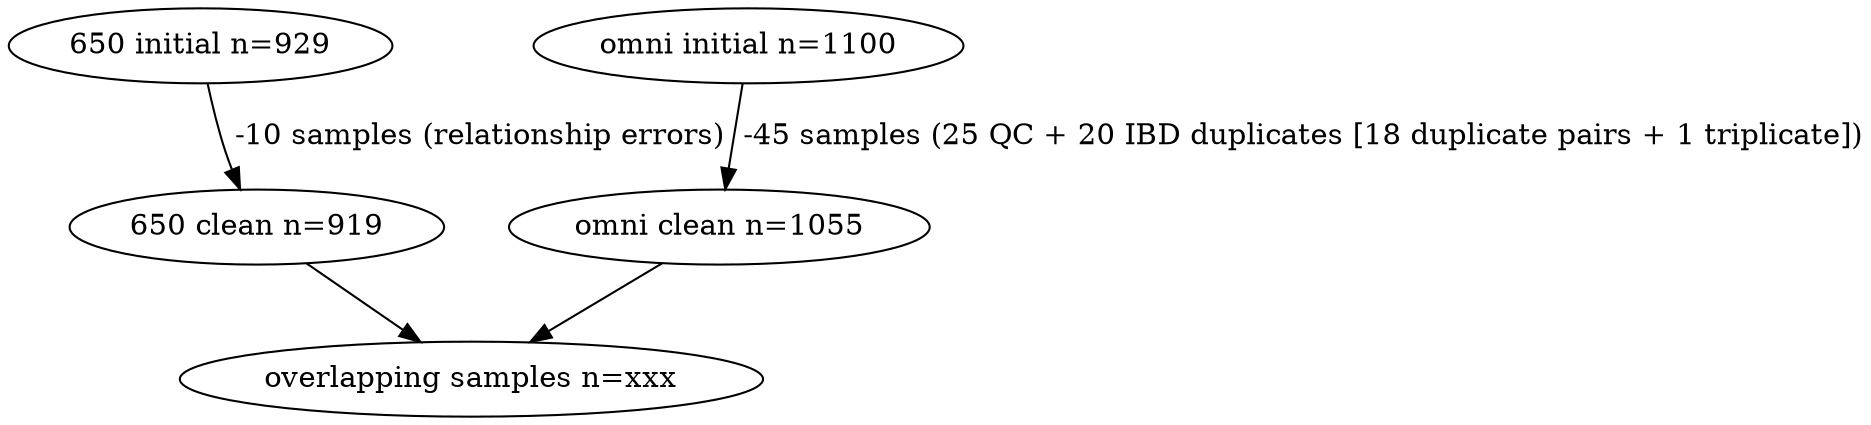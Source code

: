 #!dot
digraph {
    "650 initial n=929" -> "650 clean n=919"[label=" -10 samples (relationship errors)"];

    "omni initial n=1100" -> "omni clean n=1055"[label=" -45 samples (25 QC + 20 IBD duplicates [18 duplicate pairs + 1 triplicate])"];

    "650 clean n=919" -> "overlapping samples n=xxx";
    "omni clean n=1055" ->  "overlapping samples n=xxx";
}
